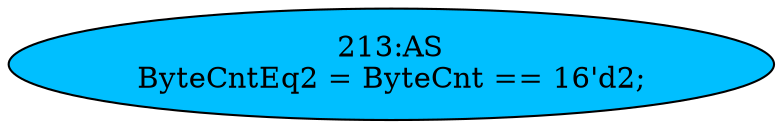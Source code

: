 strict digraph "" {
	node [label="\N"];
	"213:AS"	 [ast="<pyverilog.vparser.ast.Assign object at 0x7f9a3ca3c950>",
		def_var="['ByteCntEq2']",
		fillcolor=deepskyblue,
		label="213:AS
ByteCntEq2 = ByteCnt == 16'd2;",
		statements="[]",
		style=filled,
		typ=Assign,
		use_var="['ByteCnt']"];
}
